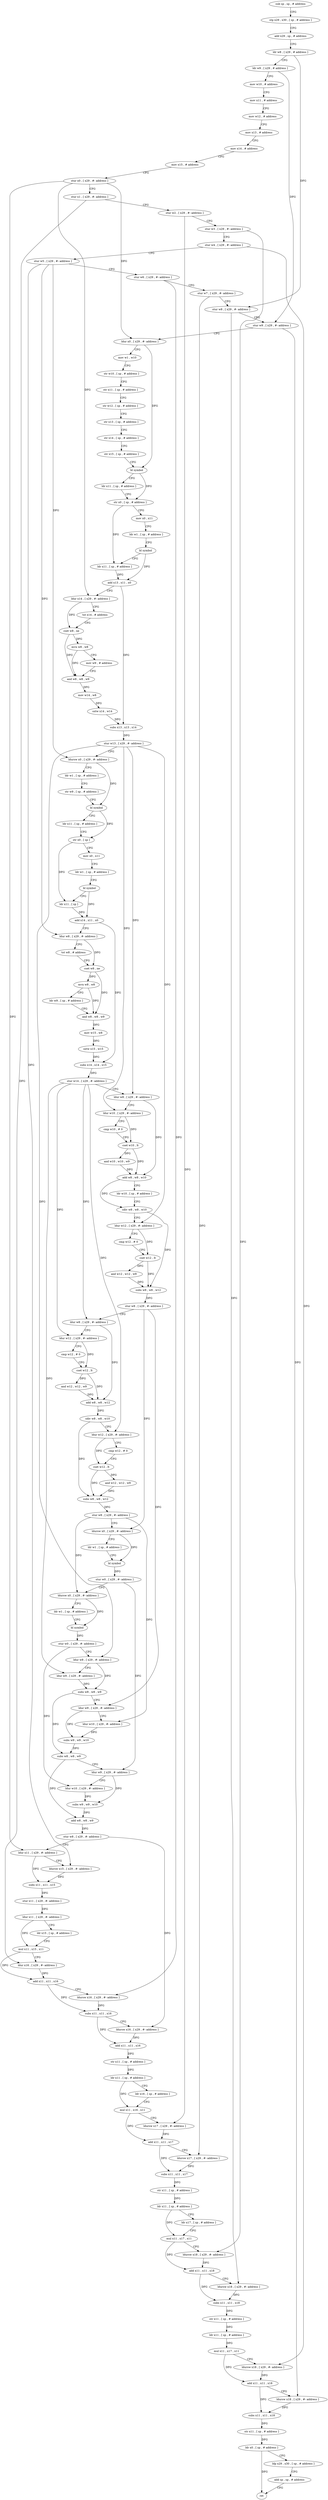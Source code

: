 digraph "func" {
"4386632" [label = "sub sp , sp , # address" ]
"4386636" [label = "stp x29 , x30 , [ sp , # address ]" ]
"4386640" [label = "add x29 , sp , # address" ]
"4386644" [label = "ldr w8 , [ x29 , # address ]" ]
"4386648" [label = "ldr w9 , [ x29 , # address ]" ]
"4386652" [label = "mov w10 , # address" ]
"4386656" [label = "mov x11 , # address" ]
"4386660" [label = "mov w12 , # address" ]
"4386664" [label = "mov x13 , # address" ]
"4386668" [label = "mov x14 , # address" ]
"4386672" [label = "mov x15 , # address" ]
"4386676" [label = "stur x0 , [ x29 , #- address ]" ]
"4386680" [label = "stur x1 , [ x29 , #- address ]" ]
"4386684" [label = "stur w2 , [ x29 , #- address ]" ]
"4386688" [label = "stur w3 , [ x29 , #- address ]" ]
"4386692" [label = "stur w4 , [ x29 , #- address ]" ]
"4386696" [label = "stur w5 , [ x29 , #- address ]" ]
"4386700" [label = "stur w6 , [ x29 , #- address ]" ]
"4386704" [label = "stur w7 , [ x29 , #- address ]" ]
"4386708" [label = "stur w8 , [ x29 , #- address ]" ]
"4386712" [label = "stur w9 , [ x29 , #- address ]" ]
"4386716" [label = "ldur x0 , [ x29 , #- address ]" ]
"4386720" [label = "mov w1 , w10" ]
"4386724" [label = "str w10 , [ sp , # address ]" ]
"4386728" [label = "str x11 , [ sp , # address ]" ]
"4386732" [label = "str w12 , [ sp , # address ]" ]
"4386736" [label = "str x13 , [ sp , # address ]" ]
"4386740" [label = "str x14 , [ sp , # address ]" ]
"4386744" [label = "str x15 , [ sp , # address ]" ]
"4386748" [label = "bl symbol" ]
"4386752" [label = "ldr x11 , [ sp , # address ]" ]
"4386756" [label = "str x0 , [ sp , # address ]" ]
"4386760" [label = "mov x0 , x11" ]
"4386764" [label = "ldr w1 , [ sp , # address ]" ]
"4386768" [label = "bl symbol" ]
"4386772" [label = "ldr x11 , [ sp , # address ]" ]
"4386776" [label = "add x13 , x11 , x0" ]
"4386780" [label = "ldur x14 , [ x29 , #- address ]" ]
"4386784" [label = "tst x14 , # address" ]
"4386788" [label = "cset w8 , ne" ]
"4386792" [label = "mvn w8 , w8" ]
"4386796" [label = "mov w9 , # address" ]
"4386800" [label = "and w8 , w8 , w9" ]
"4386804" [label = "mov w14 , w8" ]
"4386808" [label = "sxtw x14 , w14" ]
"4386812" [label = "subs x13 , x13 , x14" ]
"4386816" [label = "stur w13 , [ x29 , #- address ]" ]
"4386820" [label = "ldursw x0 , [ x29 , #- address ]" ]
"4386824" [label = "ldr w1 , [ sp , # address ]" ]
"4386828" [label = "str w9 , [ sp , # address ]" ]
"4386832" [label = "bl symbol" ]
"4386836" [label = "ldr x11 , [ sp , # address ]" ]
"4386840" [label = "str x0 , [ sp ]" ]
"4386844" [label = "mov x0 , x11" ]
"4386848" [label = "ldr w1 , [ sp , # address ]" ]
"4386852" [label = "bl symbol" ]
"4386856" [label = "ldr x11 , [ sp ]" ]
"4386860" [label = "add x14 , x11 , x0" ]
"4386864" [label = "ldur w8 , [ x29 , #- address ]" ]
"4386868" [label = "tst w8 , # address" ]
"4386872" [label = "cset w8 , ne" ]
"4386876" [label = "mvn w8 , w8" ]
"4386880" [label = "ldr w9 , [ sp , # address ]" ]
"4386884" [label = "and w8 , w8 , w9" ]
"4386888" [label = "mov w15 , w8" ]
"4386892" [label = "sxtw x15 , w15" ]
"4386896" [label = "subs x14 , x14 , x15" ]
"4386900" [label = "stur w14 , [ x29 , #- address ]" ]
"4386904" [label = "ldur w8 , [ x29 , #- address ]" ]
"4386908" [label = "ldur w10 , [ x29 , #- address ]" ]
"4386912" [label = "cmp w10 , # 0" ]
"4386916" [label = "cset w10 , lt" ]
"4386920" [label = "and w10 , w10 , w9" ]
"4386924" [label = "add w8 , w8 , w10" ]
"4386928" [label = "ldr w10 , [ sp , # address ]" ]
"4386932" [label = "sdiv w8 , w8 , w10" ]
"4386936" [label = "ldur w12 , [ x29 , #- address ]" ]
"4386940" [label = "cmp w12 , # 0" ]
"4386944" [label = "cset w12 , lt" ]
"4386948" [label = "and w12 , w12 , w9" ]
"4386952" [label = "subs w8 , w8 , w12" ]
"4386956" [label = "stur w8 , [ x29 , #- address ]" ]
"4386960" [label = "ldur w8 , [ x29 , #- address ]" ]
"4386964" [label = "ldur w12 , [ x29 , #- address ]" ]
"4386968" [label = "cmp w12 , # 0" ]
"4386972" [label = "cset w12 , lt" ]
"4386976" [label = "and w12 , w12 , w9" ]
"4386980" [label = "add w8 , w8 , w12" ]
"4386984" [label = "sdiv w8 , w8 , w10" ]
"4386988" [label = "ldur w12 , [ x29 , #- address ]" ]
"4386992" [label = "cmp w12 , # 0" ]
"4386996" [label = "cset w12 , lt" ]
"4387000" [label = "and w12 , w12 , w9" ]
"4387004" [label = "subs w8 , w8 , w12" ]
"4387008" [label = "stur w8 , [ x29 , #- address ]" ]
"4387012" [label = "ldursw x0 , [ x29 , #- address ]" ]
"4387016" [label = "ldr w1 , [ sp , # address ]" ]
"4387020" [label = "bl symbol" ]
"4387024" [label = "stur w0 , [ x29 , #- address ]" ]
"4387028" [label = "ldursw x0 , [ x29 , #- address ]" ]
"4387032" [label = "ldr w1 , [ sp , # address ]" ]
"4387036" [label = "bl symbol" ]
"4387040" [label = "stur w0 , [ x29 , #- address ]" ]
"4387044" [label = "ldur w8 , [ x29 , #- address ]" ]
"4387048" [label = "ldur w9 , [ x29 , #- address ]" ]
"4387052" [label = "subs w8 , w8 , w9" ]
"4387056" [label = "ldur w9 , [ x29 , #- address ]" ]
"4387060" [label = "ldur w10 , [ x29 , #- address ]" ]
"4387064" [label = "subs w9 , w9 , w10" ]
"4387068" [label = "subs w8 , w8 , w9" ]
"4387072" [label = "ldur w9 , [ x29 , #- address ]" ]
"4387076" [label = "ldur w10 , [ x29 , #- address ]" ]
"4387080" [label = "subs w9 , w9 , w10" ]
"4387084" [label = "add w8 , w8 , w9" ]
"4387088" [label = "stur w8 , [ x29 , #- address ]" ]
"4387092" [label = "ldur x11 , [ x29 , #- address ]" ]
"4387096" [label = "ldursw x15 , [ x29 , #- address ]" ]
"4387100" [label = "subs x11 , x11 , x15" ]
"4387104" [label = "stur x11 , [ x29 , #- address ]" ]
"4387108" [label = "ldur x11 , [ x29 , #- address ]" ]
"4387112" [label = "ldr x15 , [ sp , # address ]" ]
"4387116" [label = "mul x11 , x15 , x11" ]
"4387120" [label = "ldur x16 , [ x29 , #- address ]" ]
"4387124" [label = "add x11 , x11 , x16" ]
"4387128" [label = "ldursw x16 , [ x29 , #- address ]" ]
"4387132" [label = "subs x11 , x11 , x16" ]
"4387136" [label = "ldursw x16 , [ x29 , #- address ]" ]
"4387140" [label = "add x11 , x11 , x16" ]
"4387144" [label = "str x11 , [ sp , # address ]" ]
"4387148" [label = "ldr x11 , [ sp , # address ]" ]
"4387152" [label = "ldr x16 , [ sp , # address ]" ]
"4387156" [label = "mul x11 , x16 , x11" ]
"4387160" [label = "ldursw x17 , [ x29 , #- address ]" ]
"4387164" [label = "add x11 , x11 , x17" ]
"4387168" [label = "ldursw x17 , [ x29 , #- address ]" ]
"4387172" [label = "subs x11 , x11 , x17" ]
"4387176" [label = "str x11 , [ sp , # address ]" ]
"4387180" [label = "ldr x11 , [ sp , # address ]" ]
"4387184" [label = "ldr x17 , [ sp , # address ]" ]
"4387188" [label = "mul x11 , x17 , x11" ]
"4387192" [label = "ldursw x18 , [ x29 , #- address ]" ]
"4387196" [label = "add x11 , x11 , x18" ]
"4387200" [label = "ldursw x18 , [ x29 , #- address ]" ]
"4387204" [label = "subs x11 , x11 , x18" ]
"4387208" [label = "str x11 , [ sp , # address ]" ]
"4387212" [label = "ldr x11 , [ sp , # address ]" ]
"4387216" [label = "mul x11 , x17 , x11" ]
"4387220" [label = "ldursw x18 , [ x29 , #- address ]" ]
"4387224" [label = "add x11 , x11 , x18" ]
"4387228" [label = "ldursw x18 , [ x29 , #- address ]" ]
"4387232" [label = "subs x11 , x11 , x18" ]
"4387236" [label = "str x11 , [ sp , # address ]" ]
"4387240" [label = "ldr x0 , [ sp , # address ]" ]
"4387244" [label = "ldp x29 , x30 , [ sp , # address ]" ]
"4387248" [label = "add sp , sp , # address" ]
"4387252" [label = "ret" ]
"4386632" -> "4386636" [ label = "CFG" ]
"4386636" -> "4386640" [ label = "CFG" ]
"4386640" -> "4386644" [ label = "CFG" ]
"4386644" -> "4386648" [ label = "CFG" ]
"4386644" -> "4386708" [ label = "DFG" ]
"4386648" -> "4386652" [ label = "CFG" ]
"4386648" -> "4386712" [ label = "DFG" ]
"4386652" -> "4386656" [ label = "CFG" ]
"4386656" -> "4386660" [ label = "CFG" ]
"4386660" -> "4386664" [ label = "CFG" ]
"4386664" -> "4386668" [ label = "CFG" ]
"4386668" -> "4386672" [ label = "CFG" ]
"4386672" -> "4386676" [ label = "CFG" ]
"4386676" -> "4386680" [ label = "CFG" ]
"4386676" -> "4386716" [ label = "DFG" ]
"4386676" -> "4386780" [ label = "DFG" ]
"4386676" -> "4387092" [ label = "DFG" ]
"4386680" -> "4386684" [ label = "CFG" ]
"4386680" -> "4387120" [ label = "DFG" ]
"4386684" -> "4386688" [ label = "CFG" ]
"4386684" -> "4387160" [ label = "DFG" ]
"4386688" -> "4386692" [ label = "CFG" ]
"4386688" -> "4387192" [ label = "DFG" ]
"4386692" -> "4386696" [ label = "CFG" ]
"4386692" -> "4387220" [ label = "DFG" ]
"4386696" -> "4386700" [ label = "CFG" ]
"4386696" -> "4386820" [ label = "DFG" ]
"4386696" -> "4386864" [ label = "DFG" ]
"4386696" -> "4387096" [ label = "DFG" ]
"4386700" -> "4386704" [ label = "CFG" ]
"4386700" -> "4387128" [ label = "DFG" ]
"4386704" -> "4386708" [ label = "CFG" ]
"4386704" -> "4387168" [ label = "DFG" ]
"4386708" -> "4386712" [ label = "CFG" ]
"4386708" -> "4387200" [ label = "DFG" ]
"4386712" -> "4386716" [ label = "CFG" ]
"4386712" -> "4387228" [ label = "DFG" ]
"4386716" -> "4386720" [ label = "CFG" ]
"4386716" -> "4386748" [ label = "DFG" ]
"4386720" -> "4386724" [ label = "CFG" ]
"4386724" -> "4386728" [ label = "CFG" ]
"4386728" -> "4386732" [ label = "CFG" ]
"4386732" -> "4386736" [ label = "CFG" ]
"4386736" -> "4386740" [ label = "CFG" ]
"4386740" -> "4386744" [ label = "CFG" ]
"4386744" -> "4386748" [ label = "CFG" ]
"4386748" -> "4386752" [ label = "CFG" ]
"4386748" -> "4386756" [ label = "DFG" ]
"4386752" -> "4386756" [ label = "CFG" ]
"4386756" -> "4386760" [ label = "CFG" ]
"4386756" -> "4386772" [ label = "DFG" ]
"4386760" -> "4386764" [ label = "CFG" ]
"4386764" -> "4386768" [ label = "CFG" ]
"4386768" -> "4386772" [ label = "CFG" ]
"4386768" -> "4386776" [ label = "DFG" ]
"4386772" -> "4386776" [ label = "DFG" ]
"4386776" -> "4386780" [ label = "CFG" ]
"4386776" -> "4386812" [ label = "DFG" ]
"4386780" -> "4386784" [ label = "CFG" ]
"4386780" -> "4386788" [ label = "DFG" ]
"4386784" -> "4386788" [ label = "CFG" ]
"4386788" -> "4386792" [ label = "DFG" ]
"4386788" -> "4386800" [ label = "DFG" ]
"4386792" -> "4386796" [ label = "CFG" ]
"4386792" -> "4386800" [ label = "DFG" ]
"4386796" -> "4386800" [ label = "CFG" ]
"4386800" -> "4386804" [ label = "DFG" ]
"4386804" -> "4386808" [ label = "DFG" ]
"4386808" -> "4386812" [ label = "DFG" ]
"4386812" -> "4386816" [ label = "DFG" ]
"4386816" -> "4386820" [ label = "CFG" ]
"4386816" -> "4386904" [ label = "DFG" ]
"4386816" -> "4386908" [ label = "DFG" ]
"4386816" -> "4386936" [ label = "DFG" ]
"4386816" -> "4387044" [ label = "DFG" ]
"4386820" -> "4386824" [ label = "CFG" ]
"4386820" -> "4386832" [ label = "DFG" ]
"4386824" -> "4386828" [ label = "CFG" ]
"4386828" -> "4386832" [ label = "CFG" ]
"4386832" -> "4386836" [ label = "CFG" ]
"4386832" -> "4386840" [ label = "DFG" ]
"4386836" -> "4386840" [ label = "CFG" ]
"4386840" -> "4386844" [ label = "CFG" ]
"4386840" -> "4386856" [ label = "DFG" ]
"4386844" -> "4386848" [ label = "CFG" ]
"4386848" -> "4386852" [ label = "CFG" ]
"4386852" -> "4386856" [ label = "CFG" ]
"4386852" -> "4386860" [ label = "DFG" ]
"4386856" -> "4386860" [ label = "DFG" ]
"4386860" -> "4386864" [ label = "CFG" ]
"4386860" -> "4386896" [ label = "DFG" ]
"4386864" -> "4386868" [ label = "CFG" ]
"4386864" -> "4386872" [ label = "DFG" ]
"4386868" -> "4386872" [ label = "CFG" ]
"4386872" -> "4386876" [ label = "DFG" ]
"4386872" -> "4386884" [ label = "DFG" ]
"4386876" -> "4386880" [ label = "CFG" ]
"4386876" -> "4386884" [ label = "DFG" ]
"4386880" -> "4386884" [ label = "CFG" ]
"4386884" -> "4386888" [ label = "DFG" ]
"4386888" -> "4386892" [ label = "DFG" ]
"4386892" -> "4386896" [ label = "DFG" ]
"4386896" -> "4386900" [ label = "DFG" ]
"4386900" -> "4386904" [ label = "CFG" ]
"4386900" -> "4386960" [ label = "DFG" ]
"4386900" -> "4386964" [ label = "DFG" ]
"4386900" -> "4386988" [ label = "DFG" ]
"4386900" -> "4387048" [ label = "DFG" ]
"4386904" -> "4386908" [ label = "CFG" ]
"4386904" -> "4386924" [ label = "DFG" ]
"4386908" -> "4386912" [ label = "CFG" ]
"4386908" -> "4386916" [ label = "DFG" ]
"4386912" -> "4386916" [ label = "CFG" ]
"4386916" -> "4386920" [ label = "DFG" ]
"4386916" -> "4386924" [ label = "DFG" ]
"4386920" -> "4386924" [ label = "DFG" ]
"4386924" -> "4386928" [ label = "CFG" ]
"4386924" -> "4386932" [ label = "DFG" ]
"4386928" -> "4386932" [ label = "CFG" ]
"4386932" -> "4386936" [ label = "CFG" ]
"4386932" -> "4386952" [ label = "DFG" ]
"4386936" -> "4386940" [ label = "CFG" ]
"4386936" -> "4386944" [ label = "DFG" ]
"4386940" -> "4386944" [ label = "CFG" ]
"4386944" -> "4386948" [ label = "DFG" ]
"4386944" -> "4386952" [ label = "DFG" ]
"4386948" -> "4386952" [ label = "DFG" ]
"4386952" -> "4386956" [ label = "DFG" ]
"4386956" -> "4386960" [ label = "CFG" ]
"4386956" -> "4387012" [ label = "DFG" ]
"4386956" -> "4387056" [ label = "DFG" ]
"4386960" -> "4386964" [ label = "CFG" ]
"4386960" -> "4386980" [ label = "DFG" ]
"4386964" -> "4386968" [ label = "CFG" ]
"4386964" -> "4386972" [ label = "DFG" ]
"4386968" -> "4386972" [ label = "CFG" ]
"4386972" -> "4386976" [ label = "DFG" ]
"4386972" -> "4386980" [ label = "DFG" ]
"4386976" -> "4386980" [ label = "DFG" ]
"4386980" -> "4386984" [ label = "DFG" ]
"4386984" -> "4386988" [ label = "CFG" ]
"4386984" -> "4387004" [ label = "DFG" ]
"4386988" -> "4386992" [ label = "CFG" ]
"4386988" -> "4386996" [ label = "DFG" ]
"4386992" -> "4386996" [ label = "CFG" ]
"4386996" -> "4387000" [ label = "DFG" ]
"4386996" -> "4387004" [ label = "DFG" ]
"4387000" -> "4387004" [ label = "DFG" ]
"4387004" -> "4387008" [ label = "DFG" ]
"4387008" -> "4387012" [ label = "CFG" ]
"4387008" -> "4387028" [ label = "DFG" ]
"4387008" -> "4387060" [ label = "DFG" ]
"4387012" -> "4387016" [ label = "CFG" ]
"4387012" -> "4387020" [ label = "DFG" ]
"4387016" -> "4387020" [ label = "CFG" ]
"4387020" -> "4387024" [ label = "DFG" ]
"4387024" -> "4387028" [ label = "CFG" ]
"4387024" -> "4387072" [ label = "DFG" ]
"4387028" -> "4387032" [ label = "CFG" ]
"4387028" -> "4387036" [ label = "DFG" ]
"4387032" -> "4387036" [ label = "CFG" ]
"4387036" -> "4387040" [ label = "DFG" ]
"4387040" -> "4387044" [ label = "CFG" ]
"4387040" -> "4387076" [ label = "DFG" ]
"4387044" -> "4387048" [ label = "CFG" ]
"4387044" -> "4387052" [ label = "DFG" ]
"4387048" -> "4387052" [ label = "DFG" ]
"4387052" -> "4387056" [ label = "CFG" ]
"4387052" -> "4387068" [ label = "DFG" ]
"4387056" -> "4387060" [ label = "CFG" ]
"4387056" -> "4387064" [ label = "DFG" ]
"4387060" -> "4387064" [ label = "DFG" ]
"4387064" -> "4387068" [ label = "DFG" ]
"4387068" -> "4387072" [ label = "CFG" ]
"4387068" -> "4387084" [ label = "DFG" ]
"4387072" -> "4387076" [ label = "CFG" ]
"4387072" -> "4387080" [ label = "DFG" ]
"4387076" -> "4387080" [ label = "DFG" ]
"4387080" -> "4387084" [ label = "DFG" ]
"4387084" -> "4387088" [ label = "DFG" ]
"4387088" -> "4387092" [ label = "CFG" ]
"4387088" -> "4387136" [ label = "DFG" ]
"4387092" -> "4387096" [ label = "CFG" ]
"4387092" -> "4387100" [ label = "DFG" ]
"4387096" -> "4387100" [ label = "DFG" ]
"4387100" -> "4387104" [ label = "DFG" ]
"4387104" -> "4387108" [ label = "DFG" ]
"4387108" -> "4387112" [ label = "CFG" ]
"4387108" -> "4387116" [ label = "DFG" ]
"4387112" -> "4387116" [ label = "CFG" ]
"4387116" -> "4387120" [ label = "CFG" ]
"4387116" -> "4387124" [ label = "DFG" ]
"4387120" -> "4387124" [ label = "DFG" ]
"4387124" -> "4387128" [ label = "CFG" ]
"4387124" -> "4387132" [ label = "DFG" ]
"4387128" -> "4387132" [ label = "DFG" ]
"4387132" -> "4387136" [ label = "CFG" ]
"4387132" -> "4387140" [ label = "DFG" ]
"4387136" -> "4387140" [ label = "DFG" ]
"4387140" -> "4387144" [ label = "DFG" ]
"4387144" -> "4387148" [ label = "DFG" ]
"4387148" -> "4387152" [ label = "CFG" ]
"4387148" -> "4387156" [ label = "DFG" ]
"4387152" -> "4387156" [ label = "CFG" ]
"4387156" -> "4387160" [ label = "CFG" ]
"4387156" -> "4387164" [ label = "DFG" ]
"4387160" -> "4387164" [ label = "DFG" ]
"4387164" -> "4387168" [ label = "CFG" ]
"4387164" -> "4387172" [ label = "DFG" ]
"4387168" -> "4387172" [ label = "DFG" ]
"4387172" -> "4387176" [ label = "DFG" ]
"4387176" -> "4387180" [ label = "DFG" ]
"4387180" -> "4387184" [ label = "CFG" ]
"4387180" -> "4387188" [ label = "DFG" ]
"4387184" -> "4387188" [ label = "CFG" ]
"4387188" -> "4387192" [ label = "CFG" ]
"4387188" -> "4387196" [ label = "DFG" ]
"4387192" -> "4387196" [ label = "DFG" ]
"4387196" -> "4387200" [ label = "CFG" ]
"4387196" -> "4387204" [ label = "DFG" ]
"4387200" -> "4387204" [ label = "DFG" ]
"4387204" -> "4387208" [ label = "DFG" ]
"4387208" -> "4387212" [ label = "DFG" ]
"4387212" -> "4387216" [ label = "DFG" ]
"4387216" -> "4387220" [ label = "CFG" ]
"4387216" -> "4387224" [ label = "DFG" ]
"4387220" -> "4387224" [ label = "DFG" ]
"4387224" -> "4387228" [ label = "CFG" ]
"4387224" -> "4387232" [ label = "DFG" ]
"4387228" -> "4387232" [ label = "DFG" ]
"4387232" -> "4387236" [ label = "DFG" ]
"4387236" -> "4387240" [ label = "DFG" ]
"4387240" -> "4387244" [ label = "CFG" ]
"4387240" -> "4387252" [ label = "DFG" ]
"4387244" -> "4387248" [ label = "CFG" ]
"4387248" -> "4387252" [ label = "CFG" ]
}
